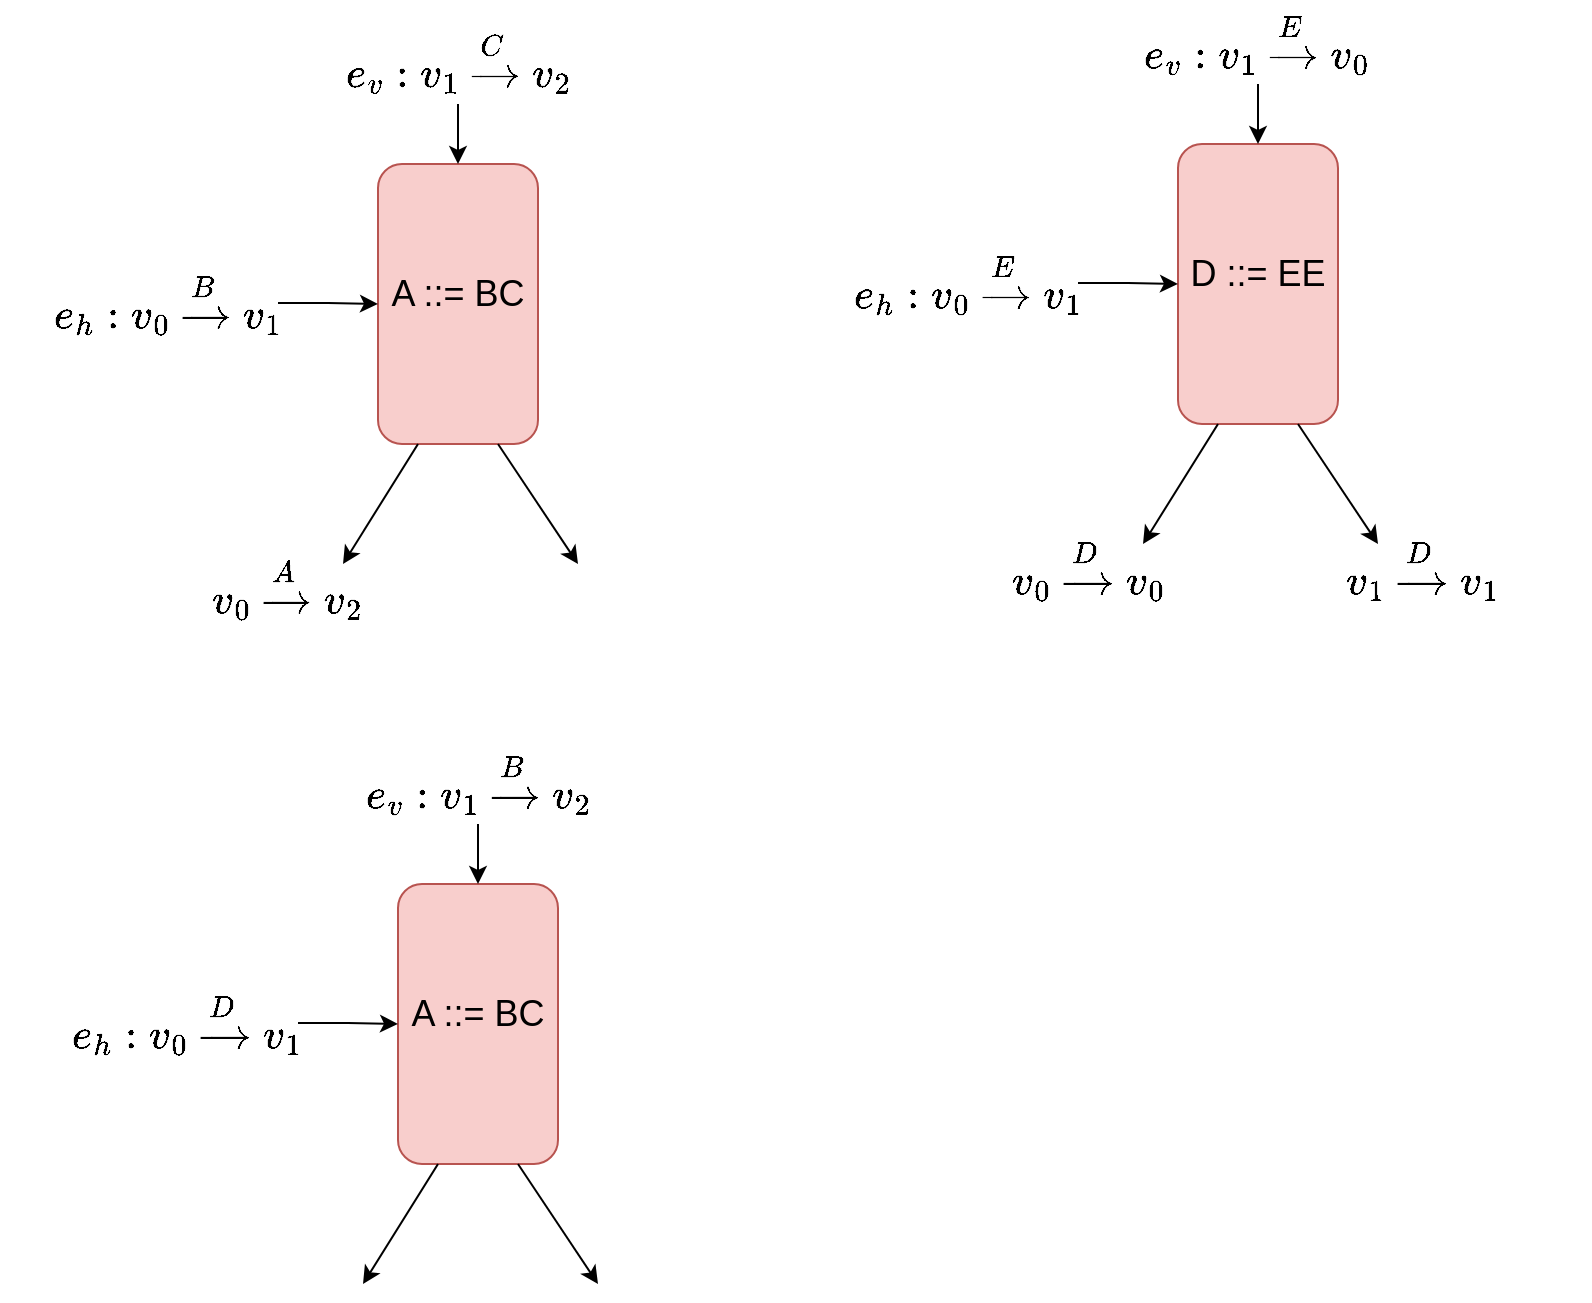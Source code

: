 <mxfile version="18.1.3" type="github">
  <diagram id="cWkrB9_cxno7mnPyrp2e" name="Page-1">
    <mxGraphModel dx="1422" dy="800" grid="1" gridSize="10" guides="1" tooltips="1" connect="1" arrows="1" fold="1" page="1" pageScale="1" pageWidth="827" pageHeight="1169" math="1" shadow="0">
      <root>
        <mxCell id="0" />
        <mxCell id="1" parent="0" />
        <mxCell id="387f95KcHtH2254FsAIH-3" value="" style="group" vertex="1" connectable="0" parent="1">
          <mxGeometry x="250" y="220" width="80" height="140" as="geometry" />
        </mxCell>
        <mxCell id="387f95KcHtH2254FsAIH-1" value="" style="rounded=1;whiteSpace=wrap;html=1;fillColor=#f8cecc;strokeColor=#b85450;" vertex="1" parent="387f95KcHtH2254FsAIH-3">
          <mxGeometry width="80" height="140" as="geometry" />
        </mxCell>
        <mxCell id="387f95KcHtH2254FsAIH-2" value="&lt;font style=&quot;font-size: 18px;&quot;&gt;A ::= BC&lt;/font&gt;" style="text;html=1;strokeColor=none;fillColor=none;align=center;verticalAlign=middle;whiteSpace=wrap;rounded=0;" vertex="1" parent="387f95KcHtH2254FsAIH-3">
          <mxGeometry y="50" width="80" height="30" as="geometry" />
        </mxCell>
        <mxCell id="387f95KcHtH2254FsAIH-5" style="edgeStyle=orthogonalEdgeStyle;rounded=0;orthogonalLoop=1;jettySize=auto;html=1;exitX=1;exitY=0.5;exitDx=0;exitDy=0;entryX=0;entryY=0.5;entryDx=0;entryDy=0;fontSize=18;" edge="1" parent="1" source="387f95KcHtH2254FsAIH-4" target="387f95KcHtH2254FsAIH-1">
          <mxGeometry relative="1" as="geometry" />
        </mxCell>
        <mxCell id="387f95KcHtH2254FsAIH-4" value="$$e_h:v_0 \xrightarrow{B}v_1$$" style="text;html=1;strokeColor=none;fillColor=none;align=center;verticalAlign=middle;whiteSpace=wrap;rounded=0;fontSize=18;" vertex="1" parent="1">
          <mxGeometry x="90" y="277" width="110" height="25" as="geometry" />
        </mxCell>
        <mxCell id="387f95KcHtH2254FsAIH-7" style="edgeStyle=orthogonalEdgeStyle;rounded=0;orthogonalLoop=1;jettySize=auto;html=1;entryX=0.5;entryY=0;entryDx=0;entryDy=0;fontSize=18;" edge="1" parent="1" source="387f95KcHtH2254FsAIH-6" target="387f95KcHtH2254FsAIH-1">
          <mxGeometry relative="1" as="geometry" />
        </mxCell>
        <mxCell id="387f95KcHtH2254FsAIH-6" value="$$e_v:v_1 \xrightarrow{C}v_2$$" style="text;html=1;strokeColor=none;fillColor=none;align=center;verticalAlign=middle;whiteSpace=wrap;rounded=0;fontSize=18;" vertex="1" parent="1">
          <mxGeometry x="235" y="150" width="110" height="40" as="geometry" />
        </mxCell>
        <mxCell id="387f95KcHtH2254FsAIH-8" value="$$v_0 \xrightarrow{A}v_2$$" style="text;html=1;strokeColor=none;fillColor=none;align=center;verticalAlign=middle;whiteSpace=wrap;rounded=0;fontSize=18;" vertex="1" parent="1">
          <mxGeometry x="150" y="420" width="110" height="25" as="geometry" />
        </mxCell>
        <mxCell id="387f95KcHtH2254FsAIH-9" style="rounded=0;orthogonalLoop=1;jettySize=auto;html=1;exitX=0.25;exitY=1;exitDx=0;exitDy=0;fontSize=18;entryX=0.75;entryY=0;entryDx=0;entryDy=0;" edge="1" parent="1" source="387f95KcHtH2254FsAIH-1" target="387f95KcHtH2254FsAIH-8">
          <mxGeometry relative="1" as="geometry" />
        </mxCell>
        <mxCell id="387f95KcHtH2254FsAIH-10" style="edgeStyle=none;rounded=0;orthogonalLoop=1;jettySize=auto;html=1;exitX=0.75;exitY=1;exitDx=0;exitDy=0;fontSize=18;" edge="1" parent="1" source="387f95KcHtH2254FsAIH-1">
          <mxGeometry relative="1" as="geometry">
            <mxPoint x="350" y="420" as="targetPoint" />
          </mxGeometry>
        </mxCell>
        <mxCell id="387f95KcHtH2254FsAIH-11" value="" style="group" vertex="1" connectable="0" parent="1">
          <mxGeometry x="650" y="210" width="80" height="140" as="geometry" />
        </mxCell>
        <mxCell id="387f95KcHtH2254FsAIH-12" value="" style="rounded=1;whiteSpace=wrap;html=1;fillColor=#f8cecc;strokeColor=#b85450;" vertex="1" parent="387f95KcHtH2254FsAIH-11">
          <mxGeometry width="80" height="140" as="geometry" />
        </mxCell>
        <mxCell id="387f95KcHtH2254FsAIH-13" value="&lt;font style=&quot;font-size: 18px;&quot;&gt;D ::= EE&lt;/font&gt;" style="text;html=1;strokeColor=none;fillColor=none;align=center;verticalAlign=middle;whiteSpace=wrap;rounded=0;" vertex="1" parent="387f95KcHtH2254FsAIH-11">
          <mxGeometry y="50" width="80" height="30" as="geometry" />
        </mxCell>
        <mxCell id="387f95KcHtH2254FsAIH-14" style="edgeStyle=orthogonalEdgeStyle;rounded=0;orthogonalLoop=1;jettySize=auto;html=1;exitX=1;exitY=0.5;exitDx=0;exitDy=0;entryX=0;entryY=0.5;entryDx=0;entryDy=0;fontSize=18;" edge="1" parent="1" source="387f95KcHtH2254FsAIH-15" target="387f95KcHtH2254FsAIH-12">
          <mxGeometry relative="1" as="geometry" />
        </mxCell>
        <mxCell id="387f95KcHtH2254FsAIH-15" value="$$e_h:v_0 \xrightarrow{E}v_1$$" style="text;html=1;strokeColor=none;fillColor=none;align=center;verticalAlign=middle;whiteSpace=wrap;rounded=0;fontSize=18;" vertex="1" parent="1">
          <mxGeometry x="490" y="267" width="110" height="25" as="geometry" />
        </mxCell>
        <mxCell id="387f95KcHtH2254FsAIH-16" style="edgeStyle=orthogonalEdgeStyle;rounded=0;orthogonalLoop=1;jettySize=auto;html=1;entryX=0.5;entryY=0;entryDx=0;entryDy=0;fontSize=18;" edge="1" parent="1" source="387f95KcHtH2254FsAIH-17" target="387f95KcHtH2254FsAIH-12">
          <mxGeometry relative="1" as="geometry" />
        </mxCell>
        <mxCell id="387f95KcHtH2254FsAIH-17" value="$$e_v:v_1 \xrightarrow{E}v_0$$" style="text;html=1;strokeColor=none;fillColor=none;align=center;verticalAlign=middle;whiteSpace=wrap;rounded=0;fontSize=18;" vertex="1" parent="1">
          <mxGeometry x="635" y="140" width="110" height="40" as="geometry" />
        </mxCell>
        <mxCell id="387f95KcHtH2254FsAIH-18" value="$$v_0 \xrightarrow{D}v_0$$" style="text;html=1;strokeColor=none;fillColor=none;align=center;verticalAlign=middle;whiteSpace=wrap;rounded=0;fontSize=18;" vertex="1" parent="1">
          <mxGeometry x="550" y="410" width="110" height="25" as="geometry" />
        </mxCell>
        <mxCell id="387f95KcHtH2254FsAIH-19" style="rounded=0;orthogonalLoop=1;jettySize=auto;html=1;exitX=0.25;exitY=1;exitDx=0;exitDy=0;fontSize=18;entryX=0.75;entryY=0;entryDx=0;entryDy=0;" edge="1" parent="1" source="387f95KcHtH2254FsAIH-12" target="387f95KcHtH2254FsAIH-18">
          <mxGeometry relative="1" as="geometry" />
        </mxCell>
        <mxCell id="387f95KcHtH2254FsAIH-20" style="edgeStyle=none;rounded=0;orthogonalLoop=1;jettySize=auto;html=1;exitX=0.75;exitY=1;exitDx=0;exitDy=0;fontSize=18;" edge="1" parent="1" source="387f95KcHtH2254FsAIH-12">
          <mxGeometry relative="1" as="geometry">
            <mxPoint x="750" y="410" as="targetPoint" />
          </mxGeometry>
        </mxCell>
        <mxCell id="387f95KcHtH2254FsAIH-21" value="$$v_1 \xrightarrow{D}v_1$$" style="text;html=1;strokeColor=none;fillColor=none;align=center;verticalAlign=middle;whiteSpace=wrap;rounded=0;fontSize=18;" vertex="1" parent="1">
          <mxGeometry x="717" y="410" width="110" height="25" as="geometry" />
        </mxCell>
        <mxCell id="387f95KcHtH2254FsAIH-22" value="" style="group" vertex="1" connectable="0" parent="1">
          <mxGeometry x="260" y="580" width="80" height="140" as="geometry" />
        </mxCell>
        <mxCell id="387f95KcHtH2254FsAIH-23" value="" style="rounded=1;whiteSpace=wrap;html=1;fillColor=#f8cecc;strokeColor=#b85450;" vertex="1" parent="387f95KcHtH2254FsAIH-22">
          <mxGeometry width="80" height="140" as="geometry" />
        </mxCell>
        <mxCell id="387f95KcHtH2254FsAIH-24" value="&lt;font style=&quot;font-size: 18px;&quot;&gt;A ::= BC&lt;/font&gt;" style="text;html=1;strokeColor=none;fillColor=none;align=center;verticalAlign=middle;whiteSpace=wrap;rounded=0;" vertex="1" parent="387f95KcHtH2254FsAIH-22">
          <mxGeometry y="50" width="80" height="30" as="geometry" />
        </mxCell>
        <mxCell id="387f95KcHtH2254FsAIH-25" style="edgeStyle=orthogonalEdgeStyle;rounded=0;orthogonalLoop=1;jettySize=auto;html=1;exitX=1;exitY=0.5;exitDx=0;exitDy=0;entryX=0;entryY=0.5;entryDx=0;entryDy=0;fontSize=18;" edge="1" parent="1" source="387f95KcHtH2254FsAIH-26" target="387f95KcHtH2254FsAIH-23">
          <mxGeometry relative="1" as="geometry" />
        </mxCell>
        <mxCell id="387f95KcHtH2254FsAIH-26" value="$$e_h:v_0 \xrightarrow{D}v_1$$" style="text;html=1;strokeColor=none;fillColor=none;align=center;verticalAlign=middle;whiteSpace=wrap;rounded=0;fontSize=18;" vertex="1" parent="1">
          <mxGeometry x="100" y="637" width="110" height="25" as="geometry" />
        </mxCell>
        <mxCell id="387f95KcHtH2254FsAIH-27" style="edgeStyle=orthogonalEdgeStyle;rounded=0;orthogonalLoop=1;jettySize=auto;html=1;entryX=0.5;entryY=0;entryDx=0;entryDy=0;fontSize=18;" edge="1" parent="1" source="387f95KcHtH2254FsAIH-28" target="387f95KcHtH2254FsAIH-23">
          <mxGeometry relative="1" as="geometry" />
        </mxCell>
        <mxCell id="387f95KcHtH2254FsAIH-28" value="$$e_v:v_1 \xrightarrow{B}v_2$$" style="text;html=1;strokeColor=none;fillColor=none;align=center;verticalAlign=middle;whiteSpace=wrap;rounded=0;fontSize=18;" vertex="1" parent="1">
          <mxGeometry x="245" y="510" width="110" height="40" as="geometry" />
        </mxCell>
        <mxCell id="387f95KcHtH2254FsAIH-30" style="rounded=0;orthogonalLoop=1;jettySize=auto;html=1;exitX=0.25;exitY=1;exitDx=0;exitDy=0;fontSize=18;entryX=0.75;entryY=0;entryDx=0;entryDy=0;" edge="1" parent="1" source="387f95KcHtH2254FsAIH-23">
          <mxGeometry relative="1" as="geometry">
            <mxPoint x="242.5" y="780" as="targetPoint" />
          </mxGeometry>
        </mxCell>
        <mxCell id="387f95KcHtH2254FsAIH-31" style="edgeStyle=none;rounded=0;orthogonalLoop=1;jettySize=auto;html=1;exitX=0.75;exitY=1;exitDx=0;exitDy=0;fontSize=18;" edge="1" parent="1" source="387f95KcHtH2254FsAIH-23">
          <mxGeometry relative="1" as="geometry">
            <mxPoint x="360" y="780" as="targetPoint" />
          </mxGeometry>
        </mxCell>
      </root>
    </mxGraphModel>
  </diagram>
</mxfile>
